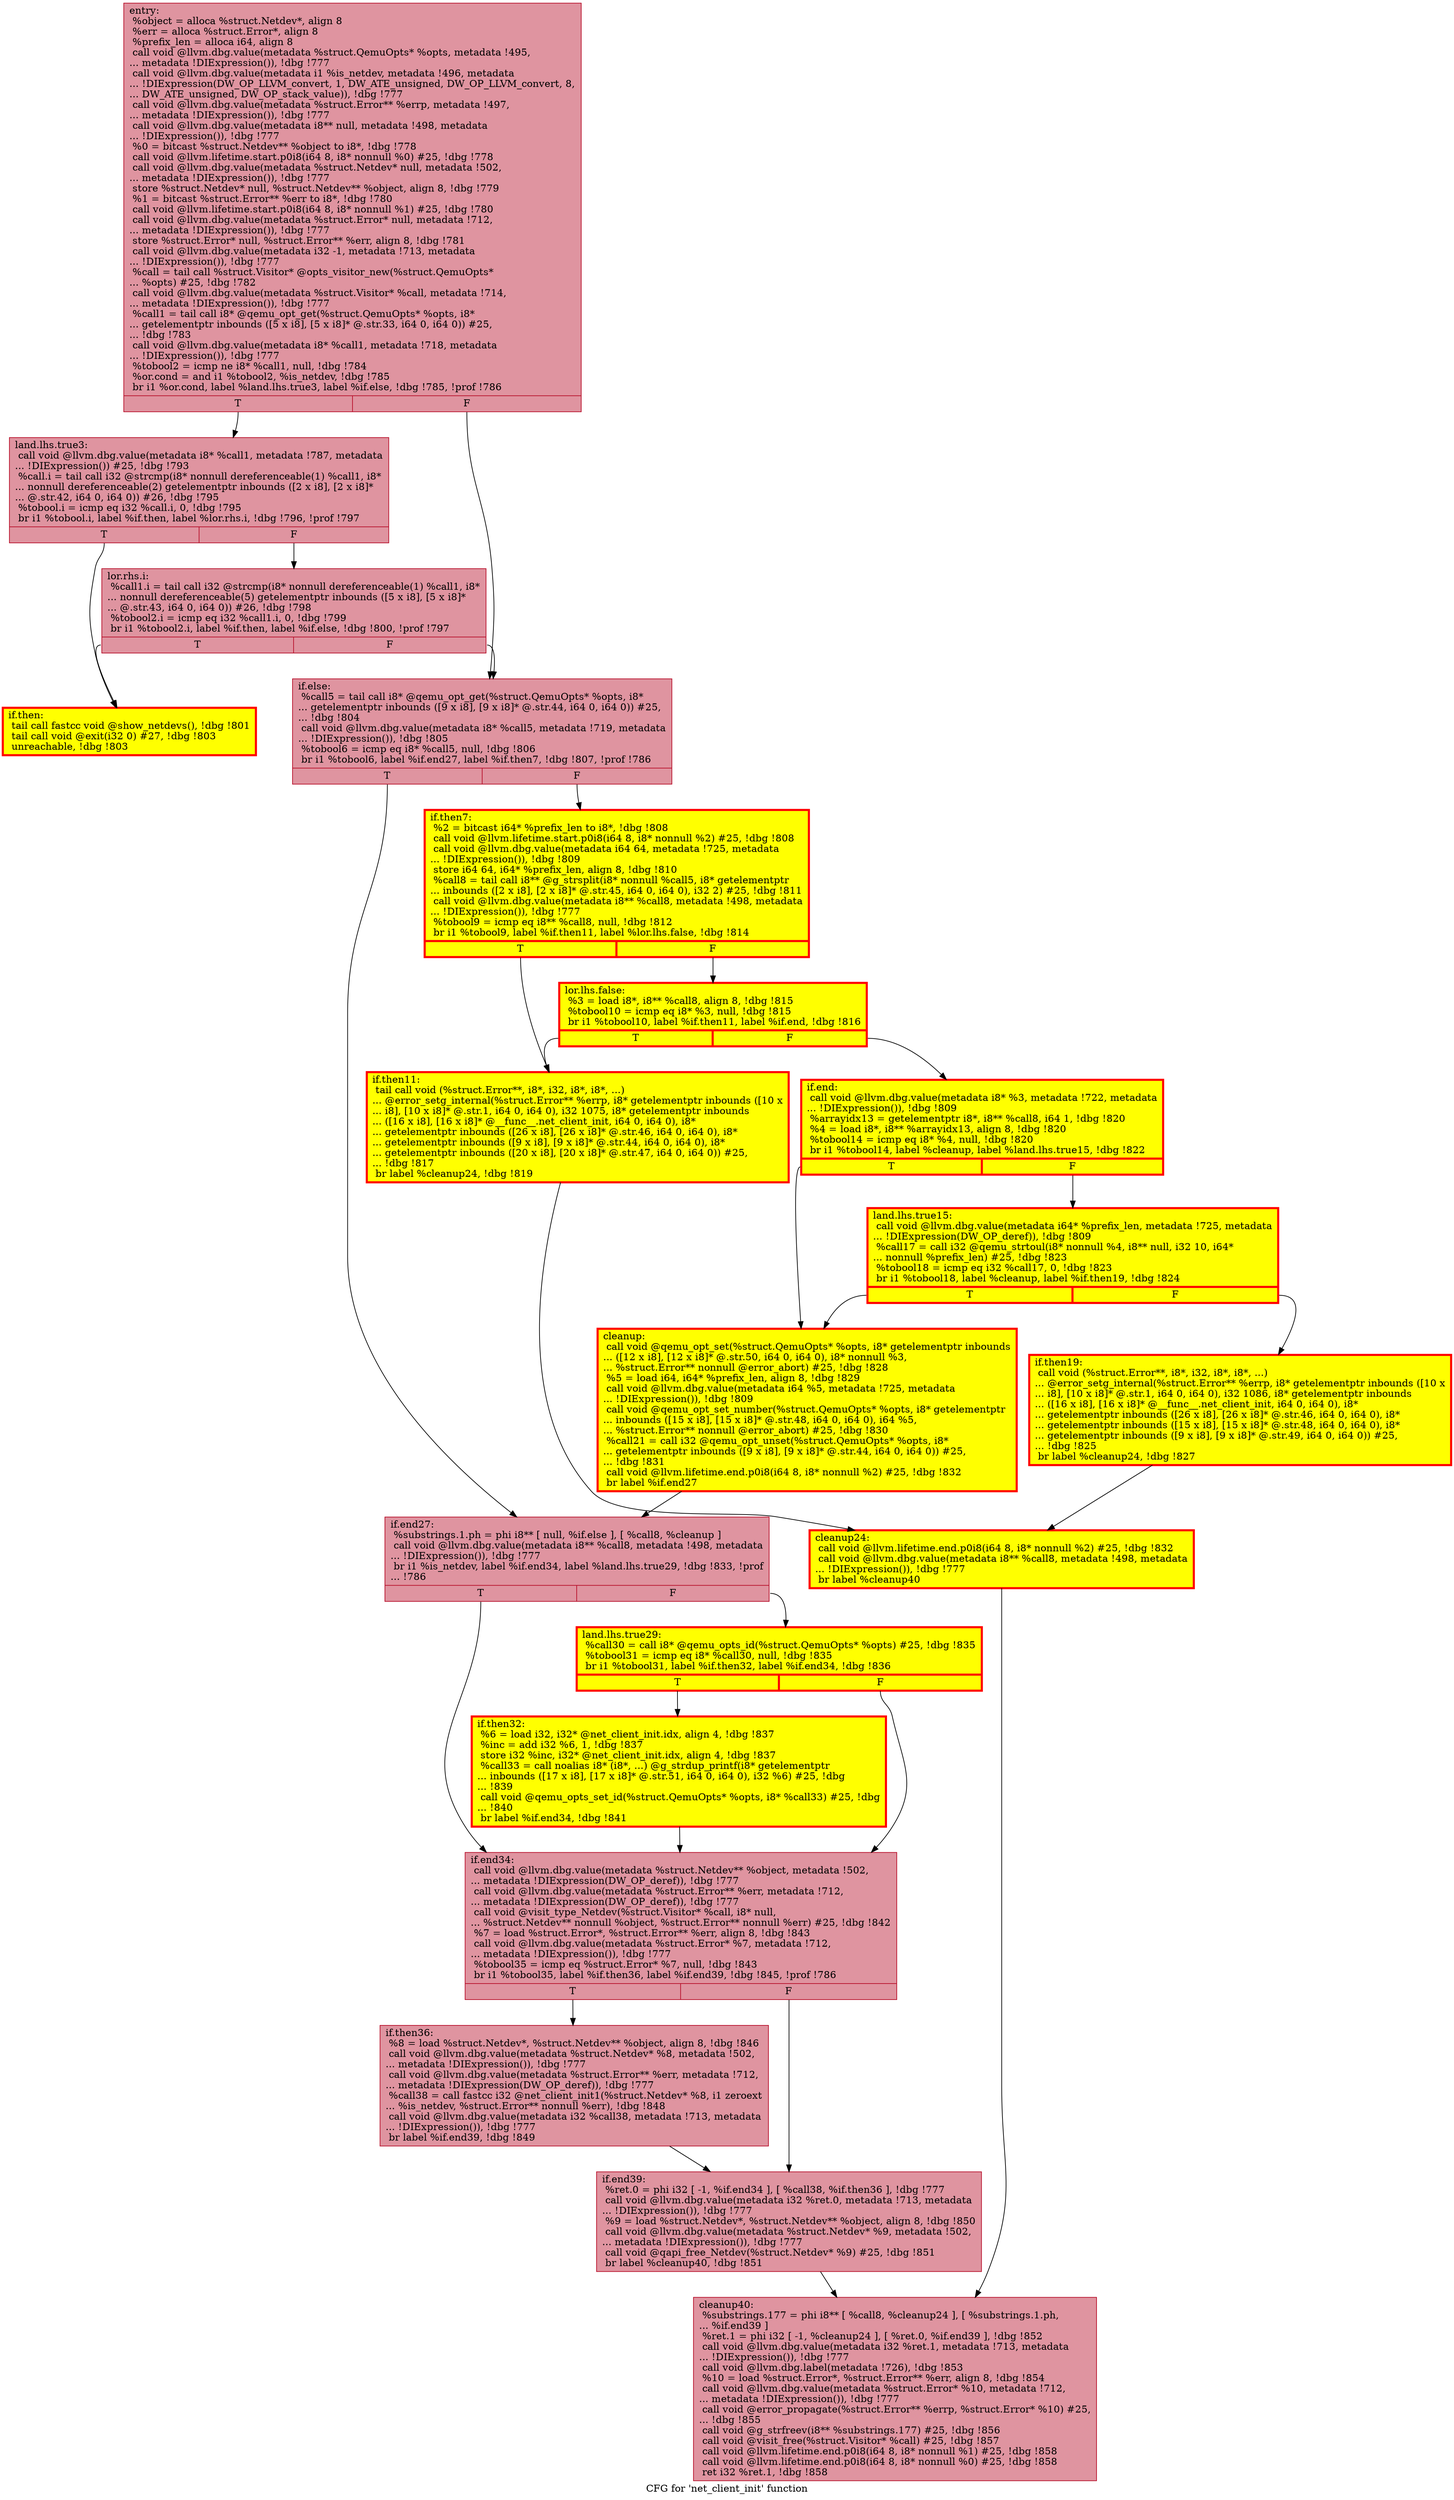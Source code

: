 digraph "CFG for 'net_client_init' function" {
	label="CFG for 'net_client_init' function";

	Node0x55a9bd5e5f20 [shape=record,color="#b70d28ff", style=filled, fillcolor="#b70d2870",label="{entry:\l  %object = alloca %struct.Netdev*, align 8\l  %err = alloca %struct.Error*, align 8\l  %prefix_len = alloca i64, align 8\l  call void @llvm.dbg.value(metadata %struct.QemuOpts* %opts, metadata !495,\l... metadata !DIExpression()), !dbg !777\l  call void @llvm.dbg.value(metadata i1 %is_netdev, metadata !496, metadata\l... !DIExpression(DW_OP_LLVM_convert, 1, DW_ATE_unsigned, DW_OP_LLVM_convert, 8,\l... DW_ATE_unsigned, DW_OP_stack_value)), !dbg !777\l  call void @llvm.dbg.value(metadata %struct.Error** %errp, metadata !497,\l... metadata !DIExpression()), !dbg !777\l  call void @llvm.dbg.value(metadata i8** null, metadata !498, metadata\l... !DIExpression()), !dbg !777\l  %0 = bitcast %struct.Netdev** %object to i8*, !dbg !778\l  call void @llvm.lifetime.start.p0i8(i64 8, i8* nonnull %0) #25, !dbg !778\l  call void @llvm.dbg.value(metadata %struct.Netdev* null, metadata !502,\l... metadata !DIExpression()), !dbg !777\l  store %struct.Netdev* null, %struct.Netdev** %object, align 8, !dbg !779\l  %1 = bitcast %struct.Error** %err to i8*, !dbg !780\l  call void @llvm.lifetime.start.p0i8(i64 8, i8* nonnull %1) #25, !dbg !780\l  call void @llvm.dbg.value(metadata %struct.Error* null, metadata !712,\l... metadata !DIExpression()), !dbg !777\l  store %struct.Error* null, %struct.Error** %err, align 8, !dbg !781\l  call void @llvm.dbg.value(metadata i32 -1, metadata !713, metadata\l... !DIExpression()), !dbg !777\l  %call = tail call %struct.Visitor* @opts_visitor_new(%struct.QemuOpts*\l... %opts) #25, !dbg !782\l  call void @llvm.dbg.value(metadata %struct.Visitor* %call, metadata !714,\l... metadata !DIExpression()), !dbg !777\l  %call1 = tail call i8* @qemu_opt_get(%struct.QemuOpts* %opts, i8*\l... getelementptr inbounds ([5 x i8], [5 x i8]* @.str.33, i64 0, i64 0)) #25,\l... !dbg !783\l  call void @llvm.dbg.value(metadata i8* %call1, metadata !718, metadata\l... !DIExpression()), !dbg !777\l  %tobool2 = icmp ne i8* %call1, null, !dbg !784\l  %or.cond = and i1 %tobool2, %is_netdev, !dbg !785\l  br i1 %or.cond, label %land.lhs.true3, label %if.else, !dbg !785, !prof !786\l|{<s0>T|<s1>F}}"];
	Node0x55a9bd5e5f20:s0 -> Node0x55a9bd5ee240;
	Node0x55a9bd5e5f20:s1 -> Node0x55a9bd5ee1f0;
	Node0x55a9bd5ee240 [shape=record,color="#b70d28ff", style=filled, fillcolor="#b70d2870",label="{land.lhs.true3:                                   \l  call void @llvm.dbg.value(metadata i8* %call1, metadata !787, metadata\l... !DIExpression()) #25, !dbg !793\l  %call.i = tail call i32 @strcmp(i8* nonnull dereferenceable(1) %call1, i8*\l... nonnull dereferenceable(2) getelementptr inbounds ([2 x i8], [2 x i8]*\l... @.str.42, i64 0, i64 0)) #26, !dbg !795\l  %tobool.i = icmp eq i32 %call.i, 0, !dbg !795\l  br i1 %tobool.i, label %if.then, label %lor.rhs.i, !dbg !796, !prof !797\l|{<s0>T|<s1>F}}"];
	Node0x55a9bd5ee240:s0 -> Node0x55a9bd5e9d10;
	Node0x55a9bd5ee240:s1 -> Node0x55a9bd5e0610;
	Node0x55a9bd5e0610 [shape=record,color="#b70d28ff", style=filled, fillcolor="#b70d2870",label="{lor.rhs.i:                                        \l  %call1.i = tail call i32 @strcmp(i8* nonnull dereferenceable(1) %call1, i8*\l... nonnull dereferenceable(5) getelementptr inbounds ([5 x i8], [5 x i8]*\l... @.str.43, i64 0, i64 0)) #26, !dbg !798\l  %tobool2.i = icmp eq i32 %call1.i, 0, !dbg !799\l  br i1 %tobool2.i, label %if.then, label %if.else, !dbg !800, !prof !797\l|{<s0>T|<s1>F}}"];
	Node0x55a9bd5e0610:s0 -> Node0x55a9bd5e9d10;
	Node0x55a9bd5e0610:s1 -> Node0x55a9bd5ee1f0;
	Node0x55a9bd5e9d10 [shape=record,penwidth=3.0, style="filled", color="red", fillcolor="yellow",label="{if.then:                                          \l  tail call fastcc void @show_netdevs(), !dbg !801\l  tail call void @exit(i32 0) #27, !dbg !803\l  unreachable, !dbg !803\l}"];
	Node0x55a9bd5ee1f0 [shape=record,color="#b70d28ff", style=filled, fillcolor="#b70d2870",label="{if.else:                                          \l  %call5 = tail call i8* @qemu_opt_get(%struct.QemuOpts* %opts, i8*\l... getelementptr inbounds ([9 x i8], [9 x i8]* @.str.44, i64 0, i64 0)) #25,\l... !dbg !804\l  call void @llvm.dbg.value(metadata i8* %call5, metadata !719, metadata\l... !DIExpression()), !dbg !805\l  %tobool6 = icmp eq i8* %call5, null, !dbg !806\l  br i1 %tobool6, label %if.end27, label %if.then7, !dbg !807, !prof !786\l|{<s0>T|<s1>F}}"];
	Node0x55a9bd5ee1f0:s0 -> Node0x55a9bd5ee1a0;
	Node0x55a9bd5ee1f0:s1 -> Node0x55a9bd5ecc50;
	Node0x55a9bd5ecc50 [shape=record,penwidth=3.0, style="filled", color="red", fillcolor="yellow",label="{if.then7:                                         \l  %2 = bitcast i64* %prefix_len to i8*, !dbg !808\l  call void @llvm.lifetime.start.p0i8(i64 8, i8* nonnull %2) #25, !dbg !808\l  call void @llvm.dbg.value(metadata i64 64, metadata !725, metadata\l... !DIExpression()), !dbg !809\l  store i64 64, i64* %prefix_len, align 8, !dbg !810\l  %call8 = tail call i8** @g_strsplit(i8* nonnull %call5, i8* getelementptr\l... inbounds ([2 x i8], [2 x i8]* @.str.45, i64 0, i64 0), i32 2) #25, !dbg !811\l  call void @llvm.dbg.value(metadata i8** %call8, metadata !498, metadata\l... !DIExpression()), !dbg !777\l  %tobool9 = icmp eq i8** %call8, null, !dbg !812\l  br i1 %tobool9, label %if.then11, label %lor.lhs.false, !dbg !814\l|{<s0>T|<s1>F}}"];
	Node0x55a9bd5ecc50:s0 -> Node0x55a9bd5f1b90;
	Node0x55a9bd5ecc50:s1 -> Node0x55a9bd5f1c70;
	Node0x55a9bd5f1c70 [shape=record,penwidth=3.0, style="filled", color="red", fillcolor="yellow",label="{lor.lhs.false:                                    \l  %3 = load i8*, i8** %call8, align 8, !dbg !815\l  %tobool10 = icmp eq i8* %3, null, !dbg !815\l  br i1 %tobool10, label %if.then11, label %if.end, !dbg !816\l|{<s0>T|<s1>F}}"];
	Node0x55a9bd5f1c70:s0 -> Node0x55a9bd5f1b90;
	Node0x55a9bd5f1c70:s1 -> Node0x55a9bd5f1c00;
	Node0x55a9bd5f1b90 [shape=record,penwidth=3.0, style="filled", color="red", fillcolor="yellow",label="{if.then11:                                        \l  tail call void (%struct.Error**, i8*, i32, i8*, i8*, ...)\l... @error_setg_internal(%struct.Error** %errp, i8* getelementptr inbounds ([10 x\l... i8], [10 x i8]* @.str.1, i64 0, i64 0), i32 1075, i8* getelementptr inbounds\l... ([16 x i8], [16 x i8]* @__func__.net_client_init, i64 0, i64 0), i8*\l... getelementptr inbounds ([26 x i8], [26 x i8]* @.str.46, i64 0, i64 0), i8*\l... getelementptr inbounds ([9 x i8], [9 x i8]* @.str.44, i64 0, i64 0), i8*\l... getelementptr inbounds ([20 x i8], [20 x i8]* @.str.47, i64 0, i64 0)) #25,\l... !dbg !817\l  br label %cleanup24, !dbg !819\l}"];
	Node0x55a9bd5f1b90 -> Node0x55a9bd5ef090;
	Node0x55a9bd5f1c00 [shape=record,penwidth=3.0, style="filled", color="red", fillcolor="yellow",label="{if.end:                                           \l  call void @llvm.dbg.value(metadata i8* %3, metadata !722, metadata\l... !DIExpression()), !dbg !809\l  %arrayidx13 = getelementptr i8*, i8** %call8, i64 1, !dbg !820\l  %4 = load i8*, i8** %arrayidx13, align 8, !dbg !820\l  %tobool14 = icmp eq i8* %4, null, !dbg !820\l  br i1 %tobool14, label %cleanup, label %land.lhs.true15, !dbg !822\l|{<s0>T|<s1>F}}"];
	Node0x55a9bd5f1c00:s0 -> Node0x55a9bd5f8180;
	Node0x55a9bd5f1c00:s1 -> Node0x55a9bd5f45c0;
	Node0x55a9bd5f45c0 [shape=record,penwidth=3.0, style="filled", color="red", fillcolor="yellow",label="{land.lhs.true15:                                  \l  call void @llvm.dbg.value(metadata i64* %prefix_len, metadata !725, metadata\l... !DIExpression(DW_OP_deref)), !dbg !809\l  %call17 = call i32 @qemu_strtoul(i8* nonnull %4, i8** null, i32 10, i64*\l... nonnull %prefix_len) #25, !dbg !823\l  %tobool18 = icmp eq i32 %call17, 0, !dbg !823\l  br i1 %tobool18, label %cleanup, label %if.then19, !dbg !824\l|{<s0>T|<s1>F}}"];
	Node0x55a9bd5f45c0:s0 -> Node0x55a9bd5f8180;
	Node0x55a9bd5f45c0:s1 -> Node0x55a9bd5f4500;
	Node0x55a9bd5f4500 [shape=record,penwidth=3.0, style="filled", color="red", fillcolor="yellow",label="{if.then19:                                        \l  call void (%struct.Error**, i8*, i32, i8*, i8*, ...)\l... @error_setg_internal(%struct.Error** %errp, i8* getelementptr inbounds ([10 x\l... i8], [10 x i8]* @.str.1, i64 0, i64 0), i32 1086, i8* getelementptr inbounds\l... ([16 x i8], [16 x i8]* @__func__.net_client_init, i64 0, i64 0), i8*\l... getelementptr inbounds ([26 x i8], [26 x i8]* @.str.46, i64 0, i64 0), i8*\l... getelementptr inbounds ([15 x i8], [15 x i8]* @.str.48, i64 0, i64 0), i8*\l... getelementptr inbounds ([9 x i8], [9 x i8]* @.str.49, i64 0, i64 0)) #25,\l... !dbg !825\l  br label %cleanup24, !dbg !827\l}"];
	Node0x55a9bd5f4500 -> Node0x55a9bd5ef090;
	Node0x55a9bd5f8180 [shape=record,penwidth=3.0, style="filled", color="red", fillcolor="yellow",label="{cleanup:                                          \l  call void @qemu_opt_set(%struct.QemuOpts* %opts, i8* getelementptr inbounds\l... ([12 x i8], [12 x i8]* @.str.50, i64 0, i64 0), i8* nonnull %3,\l... %struct.Error** nonnull @error_abort) #25, !dbg !828\l  %5 = load i64, i64* %prefix_len, align 8, !dbg !829\l  call void @llvm.dbg.value(metadata i64 %5, metadata !725, metadata\l... !DIExpression()), !dbg !809\l  call void @qemu_opt_set_number(%struct.QemuOpts* %opts, i8* getelementptr\l... inbounds ([15 x i8], [15 x i8]* @.str.48, i64 0, i64 0), i64 %5,\l... %struct.Error** nonnull @error_abort) #25, !dbg !830\l  %call21 = call i32 @qemu_opt_unset(%struct.QemuOpts* %opts, i8*\l... getelementptr inbounds ([9 x i8], [9 x i8]* @.str.44, i64 0, i64 0)) #25,\l... !dbg !831\l  call void @llvm.lifetime.end.p0i8(i64 8, i8* nonnull %2) #25, !dbg !832\l  br label %if.end27\l}"];
	Node0x55a9bd5f8180 -> Node0x55a9bd5ee1a0;
	Node0x55a9bd5ef090 [shape=record,penwidth=3.0, style="filled", color="red", fillcolor="yellow",label="{cleanup24:                                        \l  call void @llvm.lifetime.end.p0i8(i64 8, i8* nonnull %2) #25, !dbg !832\l  call void @llvm.dbg.value(metadata i8** %call8, metadata !498, metadata\l... !DIExpression()), !dbg !777\l  br label %cleanup40\l}"];
	Node0x55a9bd5ef090 -> Node0x55a9bd5f4c70;
	Node0x55a9bd5ee1a0 [shape=record,color="#b70d28ff", style=filled, fillcolor="#b70d2870",label="{if.end27:                                         \l  %substrings.1.ph = phi i8** [ null, %if.else ], [ %call8, %cleanup ]\l  call void @llvm.dbg.value(metadata i8** %call8, metadata !498, metadata\l... !DIExpression()), !dbg !777\l  br i1 %is_netdev, label %if.end34, label %land.lhs.true29, !dbg !833, !prof\l... !786\l|{<s0>T|<s1>F}}"];
	Node0x55a9bd5ee1a0:s0 -> Node0x55a9bd5f9310;
	Node0x55a9bd5ee1a0:s1 -> Node0x55a9bd5f9360;
	Node0x55a9bd5f9360 [shape=record,penwidth=3.0, style="filled", color="red", fillcolor="yellow",label="{land.lhs.true29:                                  \l  %call30 = call i8* @qemu_opts_id(%struct.QemuOpts* %opts) #25, !dbg !835\l  %tobool31 = icmp eq i8* %call30, null, !dbg !835\l  br i1 %tobool31, label %if.then32, label %if.end34, !dbg !836\l|{<s0>T|<s1>F}}"];
	Node0x55a9bd5f9360:s0 -> Node0x55a9bd5f92c0;
	Node0x55a9bd5f9360:s1 -> Node0x55a9bd5f9310;
	Node0x55a9bd5f92c0 [shape=record,penwidth=3.0, style="filled", color="red", fillcolor="yellow",label="{if.then32:                                        \l  %6 = load i32, i32* @net_client_init.idx, align 4, !dbg !837\l  %inc = add i32 %6, 1, !dbg !837\l  store i32 %inc, i32* @net_client_init.idx, align 4, !dbg !837\l  %call33 = call noalias i8* (i8*, ...) @g_strdup_printf(i8* getelementptr\l... inbounds ([17 x i8], [17 x i8]* @.str.51, i64 0, i64 0), i32 %6) #25, !dbg\l... !839\l  call void @qemu_opts_set_id(%struct.QemuOpts* %opts, i8* %call33) #25, !dbg\l... !840\l  br label %if.end34, !dbg !841\l}"];
	Node0x55a9bd5f92c0 -> Node0x55a9bd5f9310;
	Node0x55a9bd5f9310 [shape=record,color="#b70d28ff", style=filled, fillcolor="#b70d2870",label="{if.end34:                                         \l  call void @llvm.dbg.value(metadata %struct.Netdev** %object, metadata !502,\l... metadata !DIExpression(DW_OP_deref)), !dbg !777\l  call void @llvm.dbg.value(metadata %struct.Error** %err, metadata !712,\l... metadata !DIExpression(DW_OP_deref)), !dbg !777\l  call void @visit_type_Netdev(%struct.Visitor* %call, i8* null,\l... %struct.Netdev** nonnull %object, %struct.Error** nonnull %err) #25, !dbg !842\l  %7 = load %struct.Error*, %struct.Error** %err, align 8, !dbg !843\l  call void @llvm.dbg.value(metadata %struct.Error* %7, metadata !712,\l... metadata !DIExpression()), !dbg !777\l  %tobool35 = icmp eq %struct.Error* %7, null, !dbg !843\l  br i1 %tobool35, label %if.then36, label %if.end39, !dbg !845, !prof !786\l|{<s0>T|<s1>F}}"];
	Node0x55a9bd5f9310:s0 -> Node0x55a9bd5fa8e0;
	Node0x55a9bd5f9310:s1 -> Node0x55a9bd5fa980;
	Node0x55a9bd5fa8e0 [shape=record,color="#b70d28ff", style=filled, fillcolor="#b70d2870",label="{if.then36:                                        \l  %8 = load %struct.Netdev*, %struct.Netdev** %object, align 8, !dbg !846\l  call void @llvm.dbg.value(metadata %struct.Netdev* %8, metadata !502,\l... metadata !DIExpression()), !dbg !777\l  call void @llvm.dbg.value(metadata %struct.Error** %err, metadata !712,\l... metadata !DIExpression(DW_OP_deref)), !dbg !777\l  %call38 = call fastcc i32 @net_client_init1(%struct.Netdev* %8, i1 zeroext\l... %is_netdev, %struct.Error** nonnull %err), !dbg !848\l  call void @llvm.dbg.value(metadata i32 %call38, metadata !713, metadata\l... !DIExpression()), !dbg !777\l  br label %if.end39, !dbg !849\l}"];
	Node0x55a9bd5fa8e0 -> Node0x55a9bd5fa980;
	Node0x55a9bd5fa980 [shape=record,color="#b70d28ff", style=filled, fillcolor="#b70d2870",label="{if.end39:                                         \l  %ret.0 = phi i32 [ -1, %if.end34 ], [ %call38, %if.then36 ], !dbg !777\l  call void @llvm.dbg.value(metadata i32 %ret.0, metadata !713, metadata\l... !DIExpression()), !dbg !777\l  %9 = load %struct.Netdev*, %struct.Netdev** %object, align 8, !dbg !850\l  call void @llvm.dbg.value(metadata %struct.Netdev* %9, metadata !502,\l... metadata !DIExpression()), !dbg !777\l  call void @qapi_free_Netdev(%struct.Netdev* %9) #25, !dbg !851\l  br label %cleanup40, !dbg !851\l}"];
	Node0x55a9bd5fa980 -> Node0x55a9bd5f4c70;
	Node0x55a9bd5f4c70 [shape=record,color="#b70d28ff", style=filled, fillcolor="#b70d2870",label="{cleanup40:                                        \l  %substrings.177 = phi i8** [ %call8, %cleanup24 ], [ %substrings.1.ph,\l... %if.end39 ]\l  %ret.1 = phi i32 [ -1, %cleanup24 ], [ %ret.0, %if.end39 ], !dbg !852\l  call void @llvm.dbg.value(metadata i32 %ret.1, metadata !713, metadata\l... !DIExpression()), !dbg !777\l  call void @llvm.dbg.label(metadata !726), !dbg !853\l  %10 = load %struct.Error*, %struct.Error** %err, align 8, !dbg !854\l  call void @llvm.dbg.value(metadata %struct.Error* %10, metadata !712,\l... metadata !DIExpression()), !dbg !777\l  call void @error_propagate(%struct.Error** %errp, %struct.Error* %10) #25,\l... !dbg !855\l  call void @g_strfreev(i8** %substrings.177) #25, !dbg !856\l  call void @visit_free(%struct.Visitor* %call) #25, !dbg !857\l  call void @llvm.lifetime.end.p0i8(i64 8, i8* nonnull %1) #25, !dbg !858\l  call void @llvm.lifetime.end.p0i8(i64 8, i8* nonnull %0) #25, !dbg !858\l  ret i32 %ret.1, !dbg !858\l}"];
}
